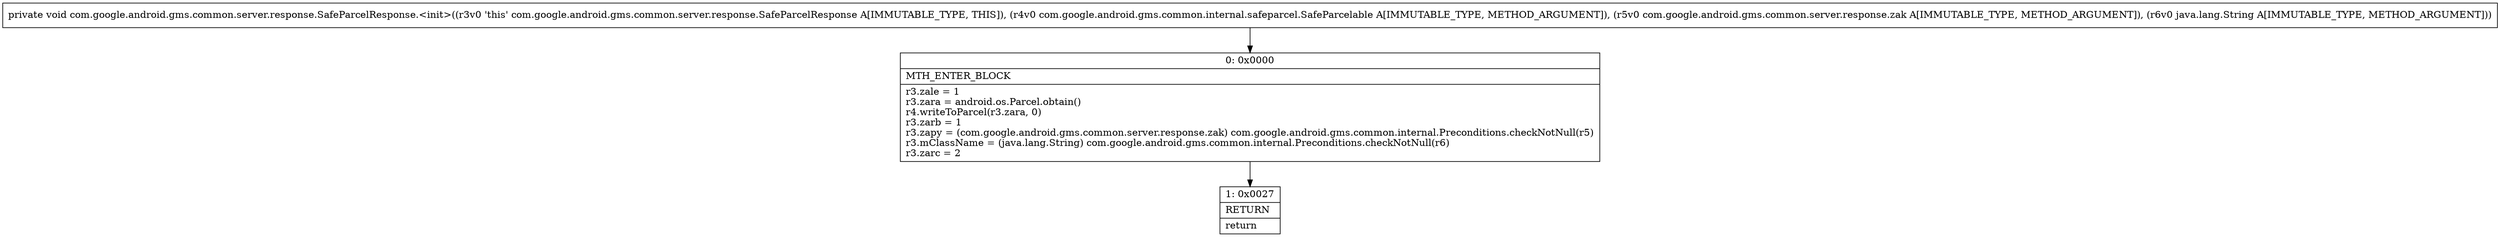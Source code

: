 digraph "CFG forcom.google.android.gms.common.server.response.SafeParcelResponse.\<init\>(Lcom\/google\/android\/gms\/common\/internal\/safeparcel\/SafeParcelable;Lcom\/google\/android\/gms\/common\/server\/response\/zak;Ljava\/lang\/String;)V" {
Node_0 [shape=record,label="{0\:\ 0x0000|MTH_ENTER_BLOCK\l|r3.zale = 1\lr3.zara = android.os.Parcel.obtain()\lr4.writeToParcel(r3.zara, 0)\lr3.zarb = 1\lr3.zapy = (com.google.android.gms.common.server.response.zak) com.google.android.gms.common.internal.Preconditions.checkNotNull(r5)\lr3.mClassName = (java.lang.String) com.google.android.gms.common.internal.Preconditions.checkNotNull(r6)\lr3.zarc = 2\l}"];
Node_1 [shape=record,label="{1\:\ 0x0027|RETURN\l|return\l}"];
MethodNode[shape=record,label="{private void com.google.android.gms.common.server.response.SafeParcelResponse.\<init\>((r3v0 'this' com.google.android.gms.common.server.response.SafeParcelResponse A[IMMUTABLE_TYPE, THIS]), (r4v0 com.google.android.gms.common.internal.safeparcel.SafeParcelable A[IMMUTABLE_TYPE, METHOD_ARGUMENT]), (r5v0 com.google.android.gms.common.server.response.zak A[IMMUTABLE_TYPE, METHOD_ARGUMENT]), (r6v0 java.lang.String A[IMMUTABLE_TYPE, METHOD_ARGUMENT])) }"];
MethodNode -> Node_0;
Node_0 -> Node_1;
}

